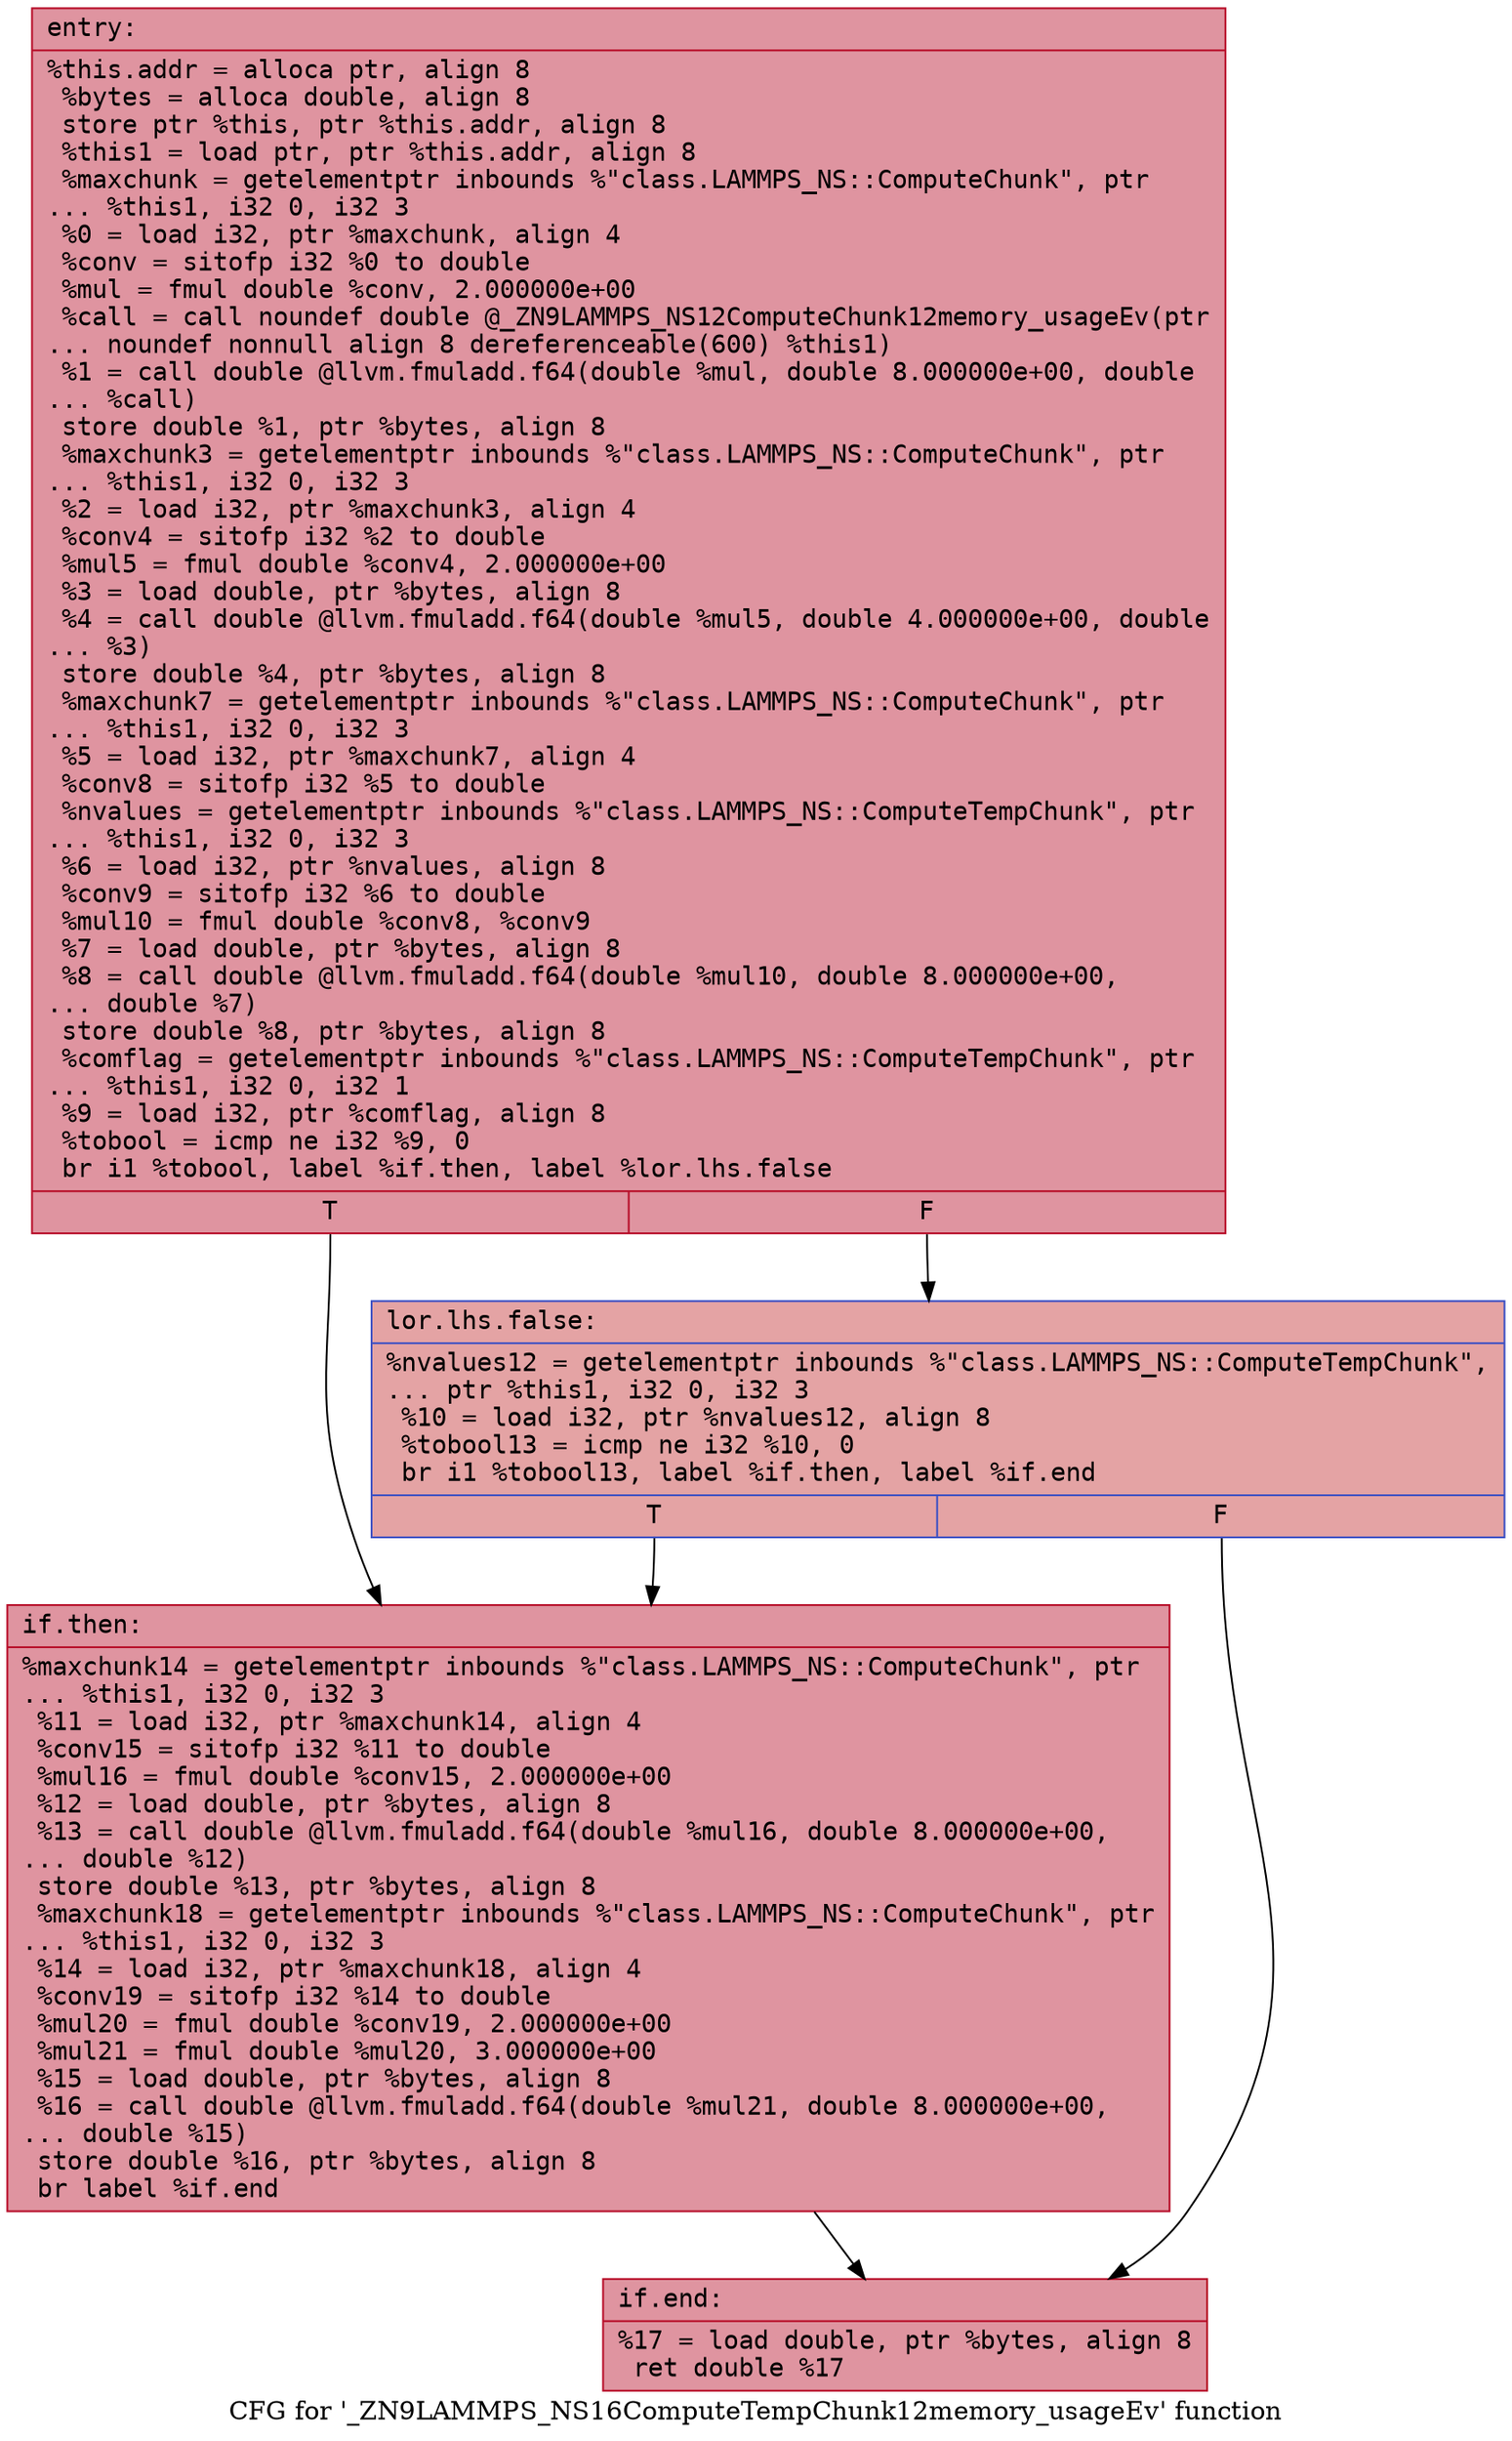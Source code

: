 digraph "CFG for '_ZN9LAMMPS_NS16ComputeTempChunk12memory_usageEv' function" {
	label="CFG for '_ZN9LAMMPS_NS16ComputeTempChunk12memory_usageEv' function";

	Node0x555af8c626e0 [shape=record,color="#b70d28ff", style=filled, fillcolor="#b70d2870" fontname="Courier",label="{entry:\l|  %this.addr = alloca ptr, align 8\l  %bytes = alloca double, align 8\l  store ptr %this, ptr %this.addr, align 8\l  %this1 = load ptr, ptr %this.addr, align 8\l  %maxchunk = getelementptr inbounds %\"class.LAMMPS_NS::ComputeChunk\", ptr\l... %this1, i32 0, i32 3\l  %0 = load i32, ptr %maxchunk, align 4\l  %conv = sitofp i32 %0 to double\l  %mul = fmul double %conv, 2.000000e+00\l  %call = call noundef double @_ZN9LAMMPS_NS12ComputeChunk12memory_usageEv(ptr\l... noundef nonnull align 8 dereferenceable(600) %this1)\l  %1 = call double @llvm.fmuladd.f64(double %mul, double 8.000000e+00, double\l... %call)\l  store double %1, ptr %bytes, align 8\l  %maxchunk3 = getelementptr inbounds %\"class.LAMMPS_NS::ComputeChunk\", ptr\l... %this1, i32 0, i32 3\l  %2 = load i32, ptr %maxchunk3, align 4\l  %conv4 = sitofp i32 %2 to double\l  %mul5 = fmul double %conv4, 2.000000e+00\l  %3 = load double, ptr %bytes, align 8\l  %4 = call double @llvm.fmuladd.f64(double %mul5, double 4.000000e+00, double\l... %3)\l  store double %4, ptr %bytes, align 8\l  %maxchunk7 = getelementptr inbounds %\"class.LAMMPS_NS::ComputeChunk\", ptr\l... %this1, i32 0, i32 3\l  %5 = load i32, ptr %maxchunk7, align 4\l  %conv8 = sitofp i32 %5 to double\l  %nvalues = getelementptr inbounds %\"class.LAMMPS_NS::ComputeTempChunk\", ptr\l... %this1, i32 0, i32 3\l  %6 = load i32, ptr %nvalues, align 8\l  %conv9 = sitofp i32 %6 to double\l  %mul10 = fmul double %conv8, %conv9\l  %7 = load double, ptr %bytes, align 8\l  %8 = call double @llvm.fmuladd.f64(double %mul10, double 8.000000e+00,\l... double %7)\l  store double %8, ptr %bytes, align 8\l  %comflag = getelementptr inbounds %\"class.LAMMPS_NS::ComputeTempChunk\", ptr\l... %this1, i32 0, i32 1\l  %9 = load i32, ptr %comflag, align 8\l  %tobool = icmp ne i32 %9, 0\l  br i1 %tobool, label %if.then, label %lor.lhs.false\l|{<s0>T|<s1>F}}"];
	Node0x555af8c626e0:s0 -> Node0x555af8c63cd0[tooltip="entry -> if.then\nProbability 62.50%" ];
	Node0x555af8c626e0:s1 -> Node0x555af8c63d40[tooltip="entry -> lor.lhs.false\nProbability 37.50%" ];
	Node0x555af8c63d40 [shape=record,color="#3d50c3ff", style=filled, fillcolor="#c32e3170" fontname="Courier",label="{lor.lhs.false:\l|  %nvalues12 = getelementptr inbounds %\"class.LAMMPS_NS::ComputeTempChunk\",\l... ptr %this1, i32 0, i32 3\l  %10 = load i32, ptr %nvalues12, align 8\l  %tobool13 = icmp ne i32 %10, 0\l  br i1 %tobool13, label %if.then, label %if.end\l|{<s0>T|<s1>F}}"];
	Node0x555af8c63d40:s0 -> Node0x555af8c63cd0[tooltip="lor.lhs.false -> if.then\nProbability 62.50%" ];
	Node0x555af8c63d40:s1 -> Node0x555af8c64040[tooltip="lor.lhs.false -> if.end\nProbability 37.50%" ];
	Node0x555af8c63cd0 [shape=record,color="#b70d28ff", style=filled, fillcolor="#b70d2870" fontname="Courier",label="{if.then:\l|  %maxchunk14 = getelementptr inbounds %\"class.LAMMPS_NS::ComputeChunk\", ptr\l... %this1, i32 0, i32 3\l  %11 = load i32, ptr %maxchunk14, align 4\l  %conv15 = sitofp i32 %11 to double\l  %mul16 = fmul double %conv15, 2.000000e+00\l  %12 = load double, ptr %bytes, align 8\l  %13 = call double @llvm.fmuladd.f64(double %mul16, double 8.000000e+00,\l... double %12)\l  store double %13, ptr %bytes, align 8\l  %maxchunk18 = getelementptr inbounds %\"class.LAMMPS_NS::ComputeChunk\", ptr\l... %this1, i32 0, i32 3\l  %14 = load i32, ptr %maxchunk18, align 4\l  %conv19 = sitofp i32 %14 to double\l  %mul20 = fmul double %conv19, 2.000000e+00\l  %mul21 = fmul double %mul20, 3.000000e+00\l  %15 = load double, ptr %bytes, align 8\l  %16 = call double @llvm.fmuladd.f64(double %mul21, double 8.000000e+00,\l... double %15)\l  store double %16, ptr %bytes, align 8\l  br label %if.end\l}"];
	Node0x555af8c63cd0 -> Node0x555af8c64040[tooltip="if.then -> if.end\nProbability 100.00%" ];
	Node0x555af8c64040 [shape=record,color="#b70d28ff", style=filled, fillcolor="#b70d2870" fontname="Courier",label="{if.end:\l|  %17 = load double, ptr %bytes, align 8\l  ret double %17\l}"];
}
